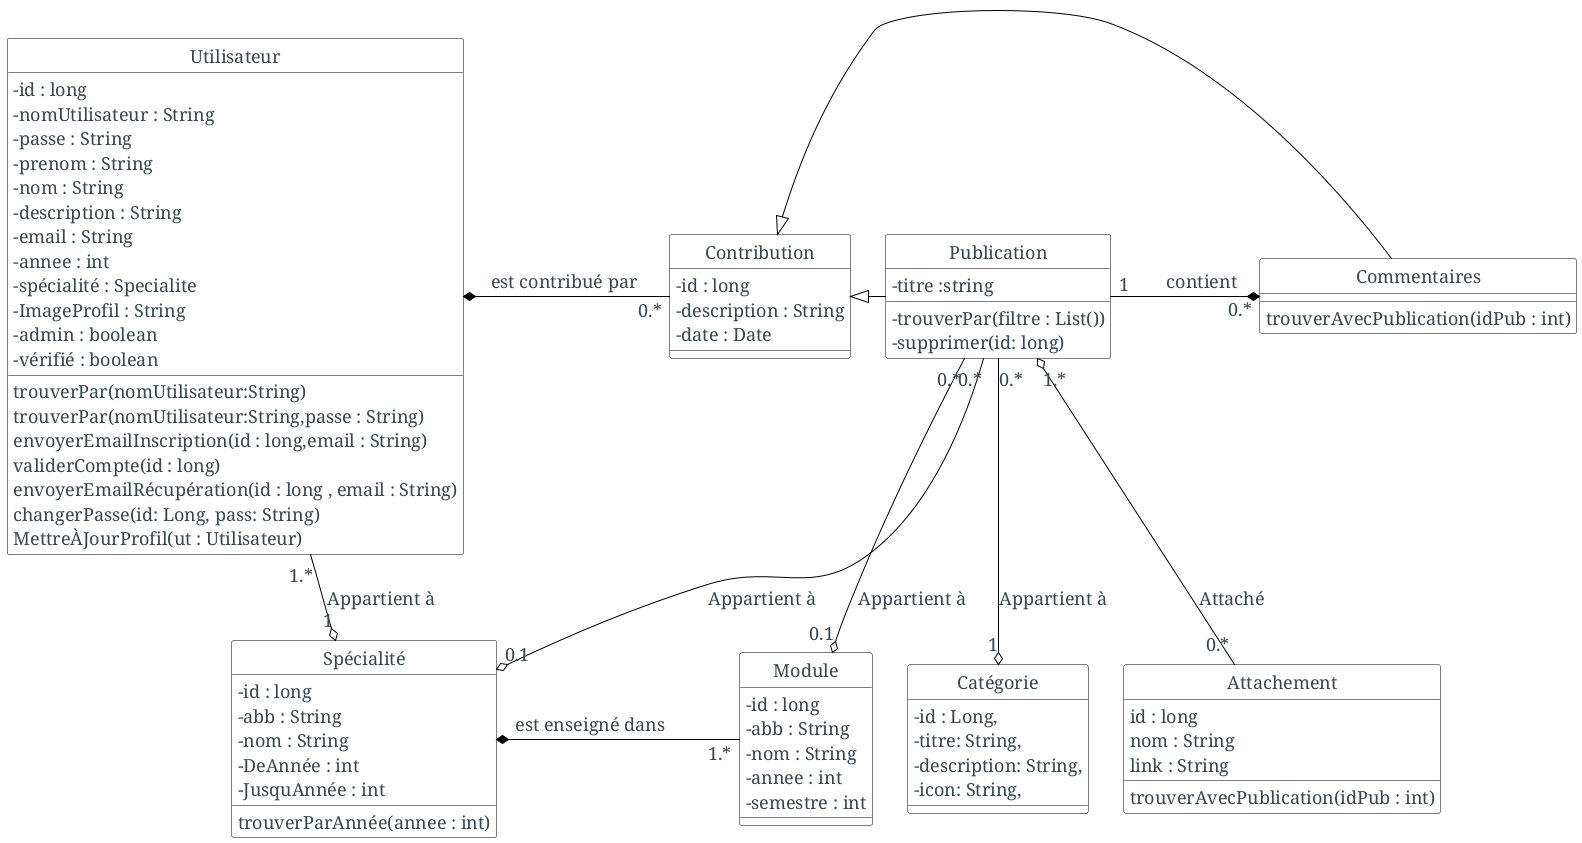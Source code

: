 @startuml
skinparam backgroundColor #fff
skinparam defaultFontColor #37474f
skinparam defaultFontSize 18
skinparam defaultFontName serif
skinparam defaultFontStyle normal
skinparam classAttributeIconSize 0
skinparam classBackgroundColor #fff
skinparam classBorderColor #000
skinparam classArrowColor #000

hide class circle

class "Spécialité" as specialty{
-id : long
-abb : String
-nom : String
-DeAnnée : int
-JusquAnnée : int
trouverParAnnée(annee : int)
}

class "Module" as module{
-id : long
-abb : String
-nom : String
-annee : int
-semestre : int
}

class  "Utilisateur"  as user{
-id : long
-nomUtilisateur : String
-passe : String
-prenom : String
-nom : String
-description : String
-email : String
-annee : int
-spécialité : Specialite
-ImageProfil : String
-admin : boolean
-vérifié : boolean

trouverPar(nomUtilisateur:String)
trouverPar(nomUtilisateur:String,passe : String)
envoyerEmailInscription(id : long,email : String)
validerCompte(id : long)
envoyerEmailRécupération(id : long , email : String)
changerPasse(id: Long, pass: String)
MettreÀJourProfil(ut : Utilisateur)
}



class "Contribution" as contribution {
-id : long
-description : String
-date : Date
}

class "Publication" as post{
-titre :string
-trouverPar(filtre : List())
-supprimer(id: long)
}

class "Catégorie" as category{
  -id : Long,
  -titre: String,
  -description: String,
  -icon: String,
}

class "Commentaires" as comments {
 trouverAvecPublication(idPub : int)
}


class "Attachement" as media{
id : long
nom : String
link : String
trouverAvecPublication(idPub : int)
}

user  *-right- "0.*" contribution : "  est contribué par   "
user  "1.*" --o "1" specialty : "Appartient à"
specialty  *- "1.*" module : "est enseigné dans            "
post  "0.*" --o "0.1" module : "Appartient à     "
post  "0.*" --o "0.1" specialty : "Appartient à     "
post  "0.*" --o "1" category : "Appartient à     "


post "1.*" o-- "0.*" media : "Attaché"
contribution <|- post
contribution <|- comments
post "1" -* "0.*" comments : \tcontient\t
@enduml